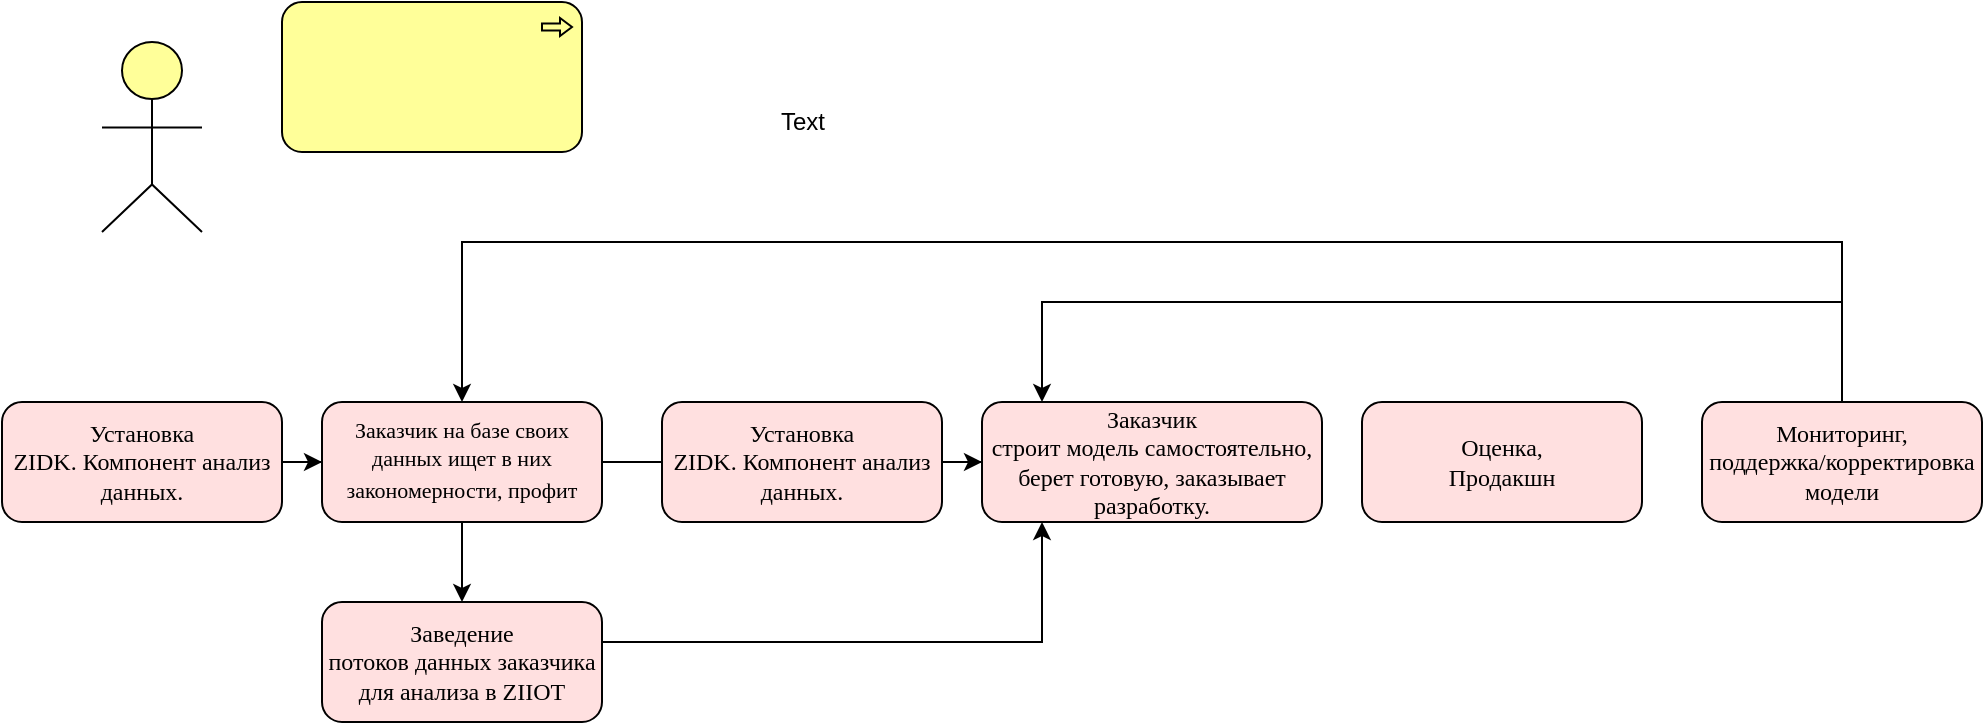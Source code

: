 <mxfile version="15.4.3" type="github">
  <diagram id="ft-S6p3YyGh-OVdkdaEB" name="Page-1">
    <mxGraphModel dx="903" dy="469" grid="1" gridSize="10" guides="1" tooltips="1" connect="1" arrows="1" fold="1" page="1" pageScale="1" pageWidth="827" pageHeight="1169" math="0" shadow="0">
      <root>
        <mxCell id="0" />
        <mxCell id="1" parent="0" />
        <mxCell id="mtU_wtCQUZE5ZAFzhB16-1" value="" style="html=1;outlineConnect=0;whiteSpace=wrap;fillColor=#ffff99;verticalLabelPosition=bottom;verticalAlign=top;align=center;shape=mxgraph.archimate3.actor;" parent="1" vertex="1">
          <mxGeometry x="50" y="40" width="50" height="95" as="geometry" />
        </mxCell>
        <mxCell id="mtU_wtCQUZE5ZAFzhB16-2" value="" style="html=1;outlineConnect=0;whiteSpace=wrap;fillColor=#ffff99;shape=mxgraph.archimate3.application;appType=proc;archiType=rounded;" parent="1" vertex="1">
          <mxGeometry x="140" y="20" width="150" height="75" as="geometry" />
        </mxCell>
        <mxCell id="-eSvkUpTJXsJWPYgSSkQ-1" value="Text" style="text;html=1;align=center;verticalAlign=middle;resizable=0;points=[];autosize=1;strokeColor=none;fillColor=none;" vertex="1" parent="1">
          <mxGeometry x="380" y="70" width="40" height="20" as="geometry" />
        </mxCell>
        <mxCell id="-eSvkUpTJXsJWPYgSSkQ-10" style="edgeStyle=orthogonalEdgeStyle;rounded=0;orthogonalLoop=1;jettySize=auto;html=1;fontSize=11;" edge="1" parent="1" source="-eSvkUpTJXsJWPYgSSkQ-2" target="-eSvkUpTJXsJWPYgSSkQ-3">
          <mxGeometry relative="1" as="geometry" />
        </mxCell>
        <mxCell id="-eSvkUpTJXsJWPYgSSkQ-11" style="edgeStyle=orthogonalEdgeStyle;rounded=0;orthogonalLoop=1;jettySize=auto;html=1;fontSize=11;startArrow=none;" edge="1" parent="1" source="-eSvkUpTJXsJWPYgSSkQ-14" target="-eSvkUpTJXsJWPYgSSkQ-4">
          <mxGeometry relative="1" as="geometry" />
        </mxCell>
        <mxCell id="-eSvkUpTJXsJWPYgSSkQ-2" value="&lt;span style=&quot;font-family: &amp;#34;times new roman&amp;#34; , serif&quot;&gt;Заказчик на базе своих данных&amp;nbsp;&lt;/span&gt;&lt;span style=&quot;font-family: &amp;#34;times new roman&amp;#34; , serif ; line-height: 15.693px&quot;&gt;ищет в них закономерности, профит&lt;/span&gt;" style="html=1;outlineConnect=0;whiteSpace=wrap;fillColor=#FFE0E0;shape=mxgraph.archimate3.application;archiType=rounded;fontSize=11;" vertex="1" parent="1">
          <mxGeometry x="160" y="220" width="140" height="60" as="geometry" />
        </mxCell>
        <mxCell id="-eSvkUpTJXsJWPYgSSkQ-12" style="edgeStyle=orthogonalEdgeStyle;rounded=0;orthogonalLoop=1;jettySize=auto;html=1;fontSize=11;" edge="1" parent="1" source="-eSvkUpTJXsJWPYgSSkQ-3" target="-eSvkUpTJXsJWPYgSSkQ-4">
          <mxGeometry relative="1" as="geometry">
            <Array as="points">
              <mxPoint x="520" y="340" />
            </Array>
          </mxGeometry>
        </mxCell>
        <mxCell id="-eSvkUpTJXsJWPYgSSkQ-3" value="&lt;span style=&quot;font-size: 12px ; font-family: &amp;#34;times new roman&amp;#34; , serif&quot;&gt;Заведение&lt;br&gt;потоков данных заказчика для анализа в&amp;nbsp;&lt;/span&gt;&lt;span lang=&quot;EN-US&quot; style=&quot;font-size: 12px ; font-family: &amp;#34;times new roman&amp;#34; , serif&quot;&gt;ZIIOT&lt;/span&gt;" style="html=1;outlineConnect=0;whiteSpace=wrap;fillColor=#FFE0E0;shape=mxgraph.archimate3.application;archiType=rounded;fontSize=11;" vertex="1" parent="1">
          <mxGeometry x="160" y="320" width="140" height="60" as="geometry" />
        </mxCell>
        <mxCell id="-eSvkUpTJXsJWPYgSSkQ-4" value="&lt;span style=&quot;font-family: &amp;#34;times new roman&amp;#34; , serif ; font-size: 12px&quot;&gt;Заказчик&lt;/span&gt;&lt;br style=&quot;font-family: &amp;#34;times new roman&amp;#34; , serif ; font-size: 12px&quot;&gt;&lt;span style=&quot;font-family: &amp;#34;times new roman&amp;#34; , serif ; font-size: 12px&quot;&gt;строит модель самостоятельно, берет готовую, заказывает разработку.&lt;/span&gt;" style="html=1;outlineConnect=0;whiteSpace=wrap;fillColor=#FFE0E0;shape=mxgraph.archimate3.application;archiType=rounded;fontSize=11;" vertex="1" parent="1">
          <mxGeometry x="490" y="220" width="170" height="60" as="geometry" />
        </mxCell>
        <mxCell id="-eSvkUpTJXsJWPYgSSkQ-5" value="&lt;span style=&quot;font-family: &amp;#34;times new roman&amp;#34; , serif ; font-size: 12px&quot;&gt;Оценка,&lt;/span&gt;&lt;br style=&quot;font-family: &amp;#34;times new roman&amp;#34; , serif ; font-size: 12px&quot;&gt;&lt;span style=&quot;font-family: &amp;#34;times new roman&amp;#34; , serif ; font-size: 12px&quot;&gt;Продакшн&lt;/span&gt;" style="html=1;outlineConnect=0;whiteSpace=wrap;fillColor=#FFE0E0;shape=mxgraph.archimate3.application;archiType=rounded;fontSize=11;" vertex="1" parent="1">
          <mxGeometry x="680" y="220" width="140" height="60" as="geometry" />
        </mxCell>
        <mxCell id="-eSvkUpTJXsJWPYgSSkQ-8" style="edgeStyle=orthogonalEdgeStyle;rounded=0;orthogonalLoop=1;jettySize=auto;html=1;fontSize=11;exitX=0.5;exitY=0;exitDx=0;exitDy=0;exitPerimeter=0;" edge="1" parent="1" source="-eSvkUpTJXsJWPYgSSkQ-6" target="-eSvkUpTJXsJWPYgSSkQ-4">
          <mxGeometry relative="1" as="geometry">
            <Array as="points">
              <mxPoint x="920" y="170" />
              <mxPoint x="520" y="170" />
            </Array>
          </mxGeometry>
        </mxCell>
        <mxCell id="-eSvkUpTJXsJWPYgSSkQ-9" style="edgeStyle=orthogonalEdgeStyle;rounded=0;orthogonalLoop=1;jettySize=auto;html=1;fontSize=11;exitX=0.5;exitY=0;exitDx=0;exitDy=0;exitPerimeter=0;" edge="1" parent="1" source="-eSvkUpTJXsJWPYgSSkQ-6" target="-eSvkUpTJXsJWPYgSSkQ-2">
          <mxGeometry relative="1" as="geometry">
            <Array as="points">
              <mxPoint x="920" y="140" />
              <mxPoint x="230" y="140" />
            </Array>
          </mxGeometry>
        </mxCell>
        <mxCell id="-eSvkUpTJXsJWPYgSSkQ-6" value="&lt;span style=&quot;font-family: &amp;#34;times new roman&amp;#34; , serif ; font-size: 12px&quot;&gt;Мониторинг,&lt;/span&gt;&lt;br style=&quot;font-family: &amp;#34;times new roman&amp;#34; , serif ; font-size: 12px&quot;&gt;&lt;span style=&quot;font-family: &amp;#34;times new roman&amp;#34; , serif ; font-size: 12px&quot;&gt;поддержка/корректировка модели&lt;/span&gt;" style="html=1;outlineConnect=0;whiteSpace=wrap;fillColor=#FFE0E0;shape=mxgraph.archimate3.application;archiType=rounded;fontSize=11;" vertex="1" parent="1">
          <mxGeometry x="850" y="220" width="140" height="60" as="geometry" />
        </mxCell>
        <mxCell id="-eSvkUpTJXsJWPYgSSkQ-13" style="edgeStyle=orthogonalEdgeStyle;rounded=0;orthogonalLoop=1;jettySize=auto;html=1;fontSize=11;" edge="1" parent="1" source="-eSvkUpTJXsJWPYgSSkQ-7" target="-eSvkUpTJXsJWPYgSSkQ-2">
          <mxGeometry relative="1" as="geometry" />
        </mxCell>
        <mxCell id="-eSvkUpTJXsJWPYgSSkQ-7" value="&lt;span style=&quot;font-size: 12px ; font-family: &amp;#34;times new roman&amp;#34; , serif&quot;&gt;Установка&lt;br&gt;&lt;/span&gt;&lt;span lang=&quot;EN-US&quot; style=&quot;font-size: 12px ; font-family: &amp;#34;times new roman&amp;#34; , serif&quot;&gt;ZIDK. Компонент анализ данных.&lt;/span&gt;" style="html=1;outlineConnect=0;whiteSpace=wrap;fillColor=#FFE0E0;shape=mxgraph.archimate3.application;archiType=rounded;fontSize=11;" vertex="1" parent="1">
          <mxGeometry y="220" width="140" height="60" as="geometry" />
        </mxCell>
        <mxCell id="-eSvkUpTJXsJWPYgSSkQ-14" value="&lt;span style=&quot;font-size: 12px ; font-family: &amp;#34;times new roman&amp;#34; , serif&quot;&gt;Установка&lt;br&gt;&lt;/span&gt;&lt;span lang=&quot;EN-US&quot; style=&quot;font-size: 12px ; font-family: &amp;#34;times new roman&amp;#34; , serif&quot;&gt;ZIDK. Компонент анализ данных.&lt;/span&gt;" style="html=1;outlineConnect=0;whiteSpace=wrap;fillColor=#FFE0E0;shape=mxgraph.archimate3.application;archiType=rounded;fontSize=11;" vertex="1" parent="1">
          <mxGeometry x="330" y="220" width="140" height="60" as="geometry" />
        </mxCell>
        <mxCell id="-eSvkUpTJXsJWPYgSSkQ-15" value="" style="edgeStyle=orthogonalEdgeStyle;rounded=0;orthogonalLoop=1;jettySize=auto;html=1;fontSize=11;endArrow=none;" edge="1" parent="1" source="-eSvkUpTJXsJWPYgSSkQ-2" target="-eSvkUpTJXsJWPYgSSkQ-14">
          <mxGeometry relative="1" as="geometry">
            <mxPoint x="300" y="250" as="sourcePoint" />
            <mxPoint x="450" y="250" as="targetPoint" />
          </mxGeometry>
        </mxCell>
      </root>
    </mxGraphModel>
  </diagram>
</mxfile>

